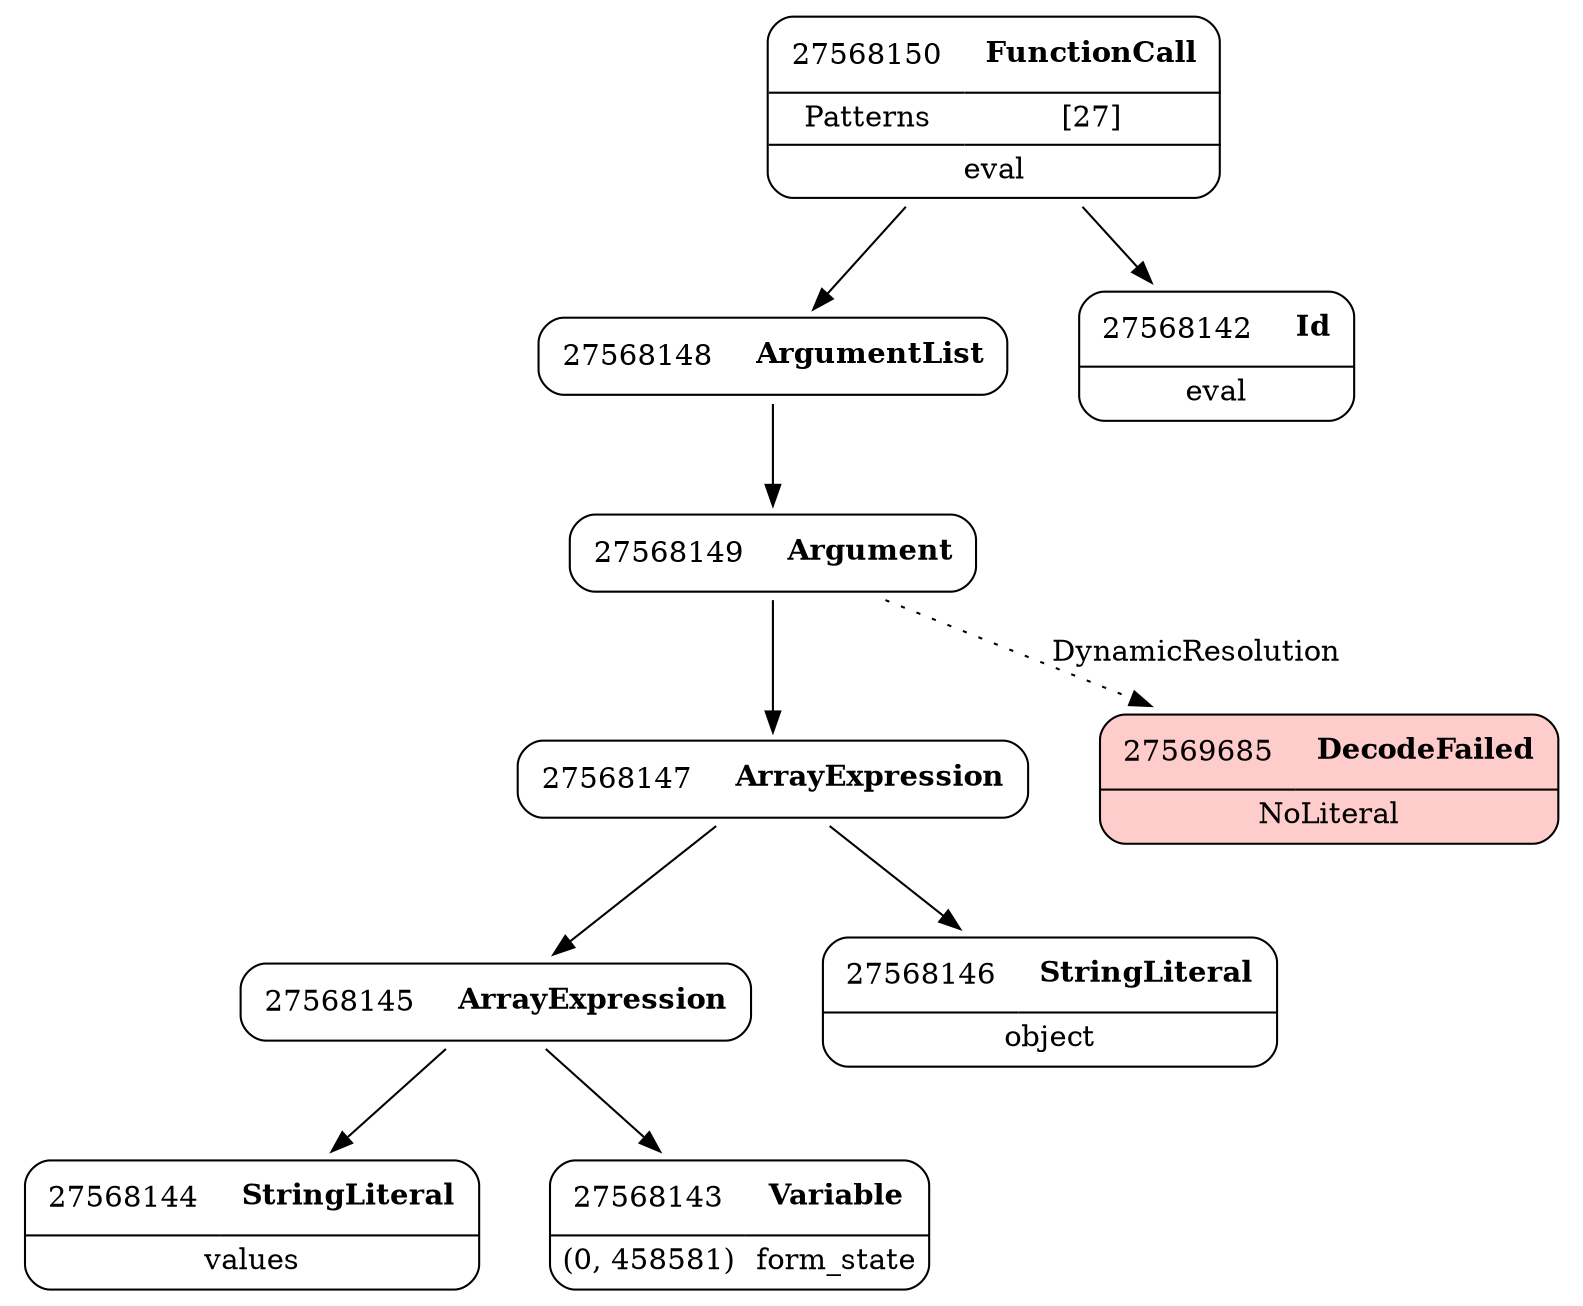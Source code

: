 digraph ast {
node [shape=none];
27568148 [label=<<TABLE border='1' cellspacing='0' cellpadding='10' style='rounded' ><TR><TD border='0'>27568148</TD><TD border='0'><B>ArgumentList</B></TD></TR></TABLE>>];
27568148 -> 27568149 [weight=2];
27568149 [label=<<TABLE border='1' cellspacing='0' cellpadding='10' style='rounded' ><TR><TD border='0'>27568149</TD><TD border='0'><B>Argument</B></TD></TR></TABLE>>];
27568149 -> 27568147 [weight=2];
27568149 -> 27569685 [style=dotted,label=DynamicResolution];
27569685 [label=<<TABLE border='1' cellspacing='0' cellpadding='10' style='rounded' bgcolor='#FFCCCC' ><TR><TD border='0'>27569685</TD><TD border='0'><B>DecodeFailed</B></TD></TR><HR/><TR><TD border='0' cellpadding='5' colspan='2'>NoLiteral</TD></TR></TABLE>>];
27568150 [label=<<TABLE border='1' cellspacing='0' cellpadding='10' style='rounded' ><TR><TD border='0'>27568150</TD><TD border='0'><B>FunctionCall</B></TD></TR><HR/><TR><TD border='0' cellpadding='5'>Patterns</TD><TD border='0' cellpadding='5'>[27]</TD></TR><HR/><TR><TD border='0' cellpadding='5' colspan='2'>eval</TD></TR></TABLE>>];
27568150 -> 27568142 [weight=2];
27568150 -> 27568148 [weight=2];
27568144 [label=<<TABLE border='1' cellspacing='0' cellpadding='10' style='rounded' ><TR><TD border='0'>27568144</TD><TD border='0'><B>StringLiteral</B></TD></TR><HR/><TR><TD border='0' cellpadding='5' colspan='2'>values</TD></TR></TABLE>>];
27568145 [label=<<TABLE border='1' cellspacing='0' cellpadding='10' style='rounded' ><TR><TD border='0'>27568145</TD><TD border='0'><B>ArrayExpression</B></TD></TR></TABLE>>];
27568145 -> 27568143 [weight=2];
27568145 -> 27568144 [weight=2];
27568146 [label=<<TABLE border='1' cellspacing='0' cellpadding='10' style='rounded' ><TR><TD border='0'>27568146</TD><TD border='0'><B>StringLiteral</B></TD></TR><HR/><TR><TD border='0' cellpadding='5' colspan='2'>object</TD></TR></TABLE>>];
27568147 [label=<<TABLE border='1' cellspacing='0' cellpadding='10' style='rounded' ><TR><TD border='0'>27568147</TD><TD border='0'><B>ArrayExpression</B></TD></TR></TABLE>>];
27568147 -> 27568145 [weight=2];
27568147 -> 27568146 [weight=2];
27568142 [label=<<TABLE border='1' cellspacing='0' cellpadding='10' style='rounded' ><TR><TD border='0'>27568142</TD><TD border='0'><B>Id</B></TD></TR><HR/><TR><TD border='0' cellpadding='5' colspan='2'>eval</TD></TR></TABLE>>];
27568143 [label=<<TABLE border='1' cellspacing='0' cellpadding='10' style='rounded' ><TR><TD border='0'>27568143</TD><TD border='0'><B>Variable</B></TD></TR><HR/><TR><TD border='0' cellpadding='5'>(0, 458581)</TD><TD border='0' cellpadding='5'>form_state</TD></TR></TABLE>>];
}
